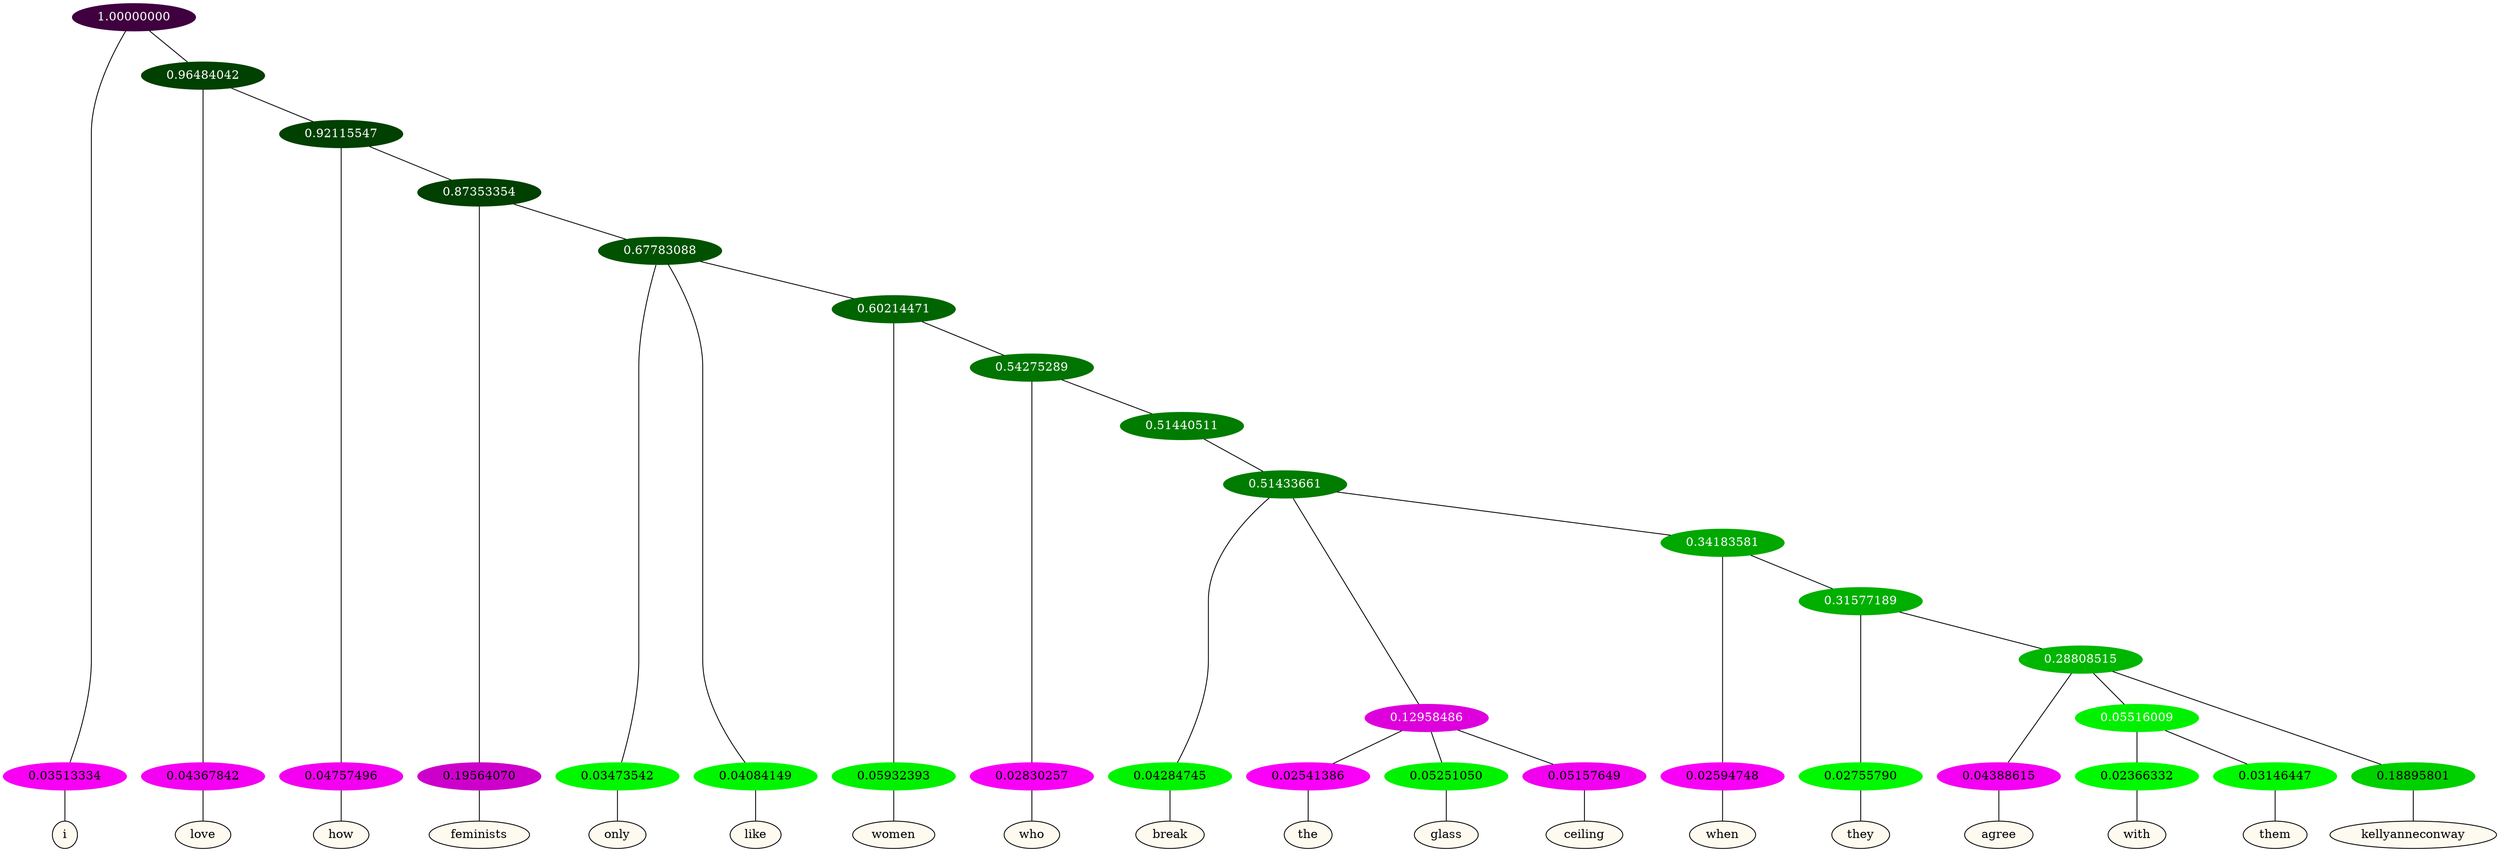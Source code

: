 graph {
	node [format=png height=0.15 nodesep=0.001 ordering=out overlap=prism overlap_scaling=0.01 ranksep=0.001 ratio=0.2 style=filled width=0.15]
	{
		rank=same
		a_w_1 [label=i color=black fillcolor=floralwhite style="filled,solid"]
		a_w_3 [label=love color=black fillcolor=floralwhite style="filled,solid"]
		a_w_5 [label=how color=black fillcolor=floralwhite style="filled,solid"]
		a_w_7 [label=feminists color=black fillcolor=floralwhite style="filled,solid"]
		a_w_9 [label=only color=black fillcolor=floralwhite style="filled,solid"]
		a_w_10 [label=like color=black fillcolor=floralwhite style="filled,solid"]
		a_w_12 [label=women color=black fillcolor=floralwhite style="filled,solid"]
		a_w_14 [label=who color=black fillcolor=floralwhite style="filled,solid"]
		a_w_17 [label=break color=black fillcolor=floralwhite style="filled,solid"]
		a_w_20 [label=the color=black fillcolor=floralwhite style="filled,solid"]
		a_w_21 [label=glass color=black fillcolor=floralwhite style="filled,solid"]
		a_w_22 [label=ceiling color=black fillcolor=floralwhite style="filled,solid"]
		a_w_23 [label=when color=black fillcolor=floralwhite style="filled,solid"]
		a_w_25 [label=they color=black fillcolor=floralwhite style="filled,solid"]
		a_w_27 [label=agree color=black fillcolor=floralwhite style="filled,solid"]
		a_w_30 [label=with color=black fillcolor=floralwhite style="filled,solid"]
		a_w_31 [label=them color=black fillcolor=floralwhite style="filled,solid"]
		a_w_29 [label=kellyanneconway color=black fillcolor=floralwhite style="filled,solid"]
	}
	a_n_1 -- a_w_1
	a_n_3 -- a_w_3
	a_n_5 -- a_w_5
	a_n_7 -- a_w_7
	a_n_9 -- a_w_9
	a_n_10 -- a_w_10
	a_n_12 -- a_w_12
	a_n_14 -- a_w_14
	a_n_17 -- a_w_17
	a_n_20 -- a_w_20
	a_n_21 -- a_w_21
	a_n_22 -- a_w_22
	a_n_23 -- a_w_23
	a_n_25 -- a_w_25
	a_n_27 -- a_w_27
	a_n_30 -- a_w_30
	a_n_31 -- a_w_31
	a_n_29 -- a_w_29
	{
		rank=same
		a_n_1 [label=0.03513334 color="0.835 1.000 0.965" fontcolor=black]
		a_n_3 [label=0.04367842 color="0.835 1.000 0.956" fontcolor=black]
		a_n_5 [label=0.04757496 color="0.835 1.000 0.952" fontcolor=black]
		a_n_7 [label=0.19564070 color="0.835 1.000 0.804" fontcolor=black]
		a_n_9 [label=0.03473542 color="0.334 1.000 0.965" fontcolor=black]
		a_n_10 [label=0.04084149 color="0.334 1.000 0.959" fontcolor=black]
		a_n_12 [label=0.05932393 color="0.334 1.000 0.941" fontcolor=black]
		a_n_14 [label=0.02830257 color="0.835 1.000 0.972" fontcolor=black]
		a_n_17 [label=0.04284745 color="0.334 1.000 0.957" fontcolor=black]
		a_n_20 [label=0.02541386 color="0.835 1.000 0.975" fontcolor=black]
		a_n_21 [label=0.05251050 color="0.334 1.000 0.947" fontcolor=black]
		a_n_22 [label=0.05157649 color="0.835 1.000 0.948" fontcolor=black]
		a_n_23 [label=0.02594748 color="0.835 1.000 0.974" fontcolor=black]
		a_n_25 [label=0.02755790 color="0.334 1.000 0.972" fontcolor=black]
		a_n_27 [label=0.04388615 color="0.835 1.000 0.956" fontcolor=black]
		a_n_30 [label=0.02366332 color="0.334 1.000 0.976" fontcolor=black]
		a_n_31 [label=0.03146447 color="0.334 1.000 0.969" fontcolor=black]
		a_n_29 [label=0.18895801 color="0.334 1.000 0.811" fontcolor=black]
	}
	a_n_0 [label=1.00000000 color="0.835 1.000 0.250" fontcolor=grey99]
	a_n_0 -- a_n_1
	a_n_2 [label=0.96484042 color="0.334 1.000 0.250" fontcolor=grey99]
	a_n_0 -- a_n_2
	a_n_2 -- a_n_3
	a_n_4 [label=0.92115547 color="0.334 1.000 0.250" fontcolor=grey99]
	a_n_2 -- a_n_4
	a_n_4 -- a_n_5
	a_n_6 [label=0.87353354 color="0.334 1.000 0.250" fontcolor=grey99]
	a_n_4 -- a_n_6
	a_n_6 -- a_n_7
	a_n_8 [label=0.67783088 color="0.334 1.000 0.322" fontcolor=grey99]
	a_n_6 -- a_n_8
	a_n_8 -- a_n_9
	a_n_8 -- a_n_10
	a_n_11 [label=0.60214471 color="0.334 1.000 0.398" fontcolor=grey99]
	a_n_8 -- a_n_11
	a_n_11 -- a_n_12
	a_n_13 [label=0.54275289 color="0.334 1.000 0.457" fontcolor=grey99]
	a_n_11 -- a_n_13
	a_n_13 -- a_n_14
	a_n_15 [label=0.51440511 color="0.334 1.000 0.486" fontcolor=grey99]
	a_n_13 -- a_n_15
	a_n_16 [label=0.51433661 color="0.334 1.000 0.486" fontcolor=grey99]
	a_n_15 -- a_n_16
	a_n_16 -- a_n_17
	a_n_18 [label=0.12958486 color="0.835 1.000 0.870" fontcolor=grey99]
	a_n_16 -- a_n_18
	a_n_19 [label=0.34183581 color="0.334 1.000 0.658" fontcolor=grey99]
	a_n_16 -- a_n_19
	a_n_18 -- a_n_20
	a_n_18 -- a_n_21
	a_n_18 -- a_n_22
	a_n_19 -- a_n_23
	a_n_24 [label=0.31577189 color="0.334 1.000 0.684" fontcolor=grey99]
	a_n_19 -- a_n_24
	a_n_24 -- a_n_25
	a_n_26 [label=0.28808515 color="0.334 1.000 0.712" fontcolor=grey99]
	a_n_24 -- a_n_26
	a_n_26 -- a_n_27
	a_n_28 [label=0.05516009 color="0.334 1.000 0.945" fontcolor=grey99]
	a_n_26 -- a_n_28
	a_n_26 -- a_n_29
	a_n_28 -- a_n_30
	a_n_28 -- a_n_31
}
